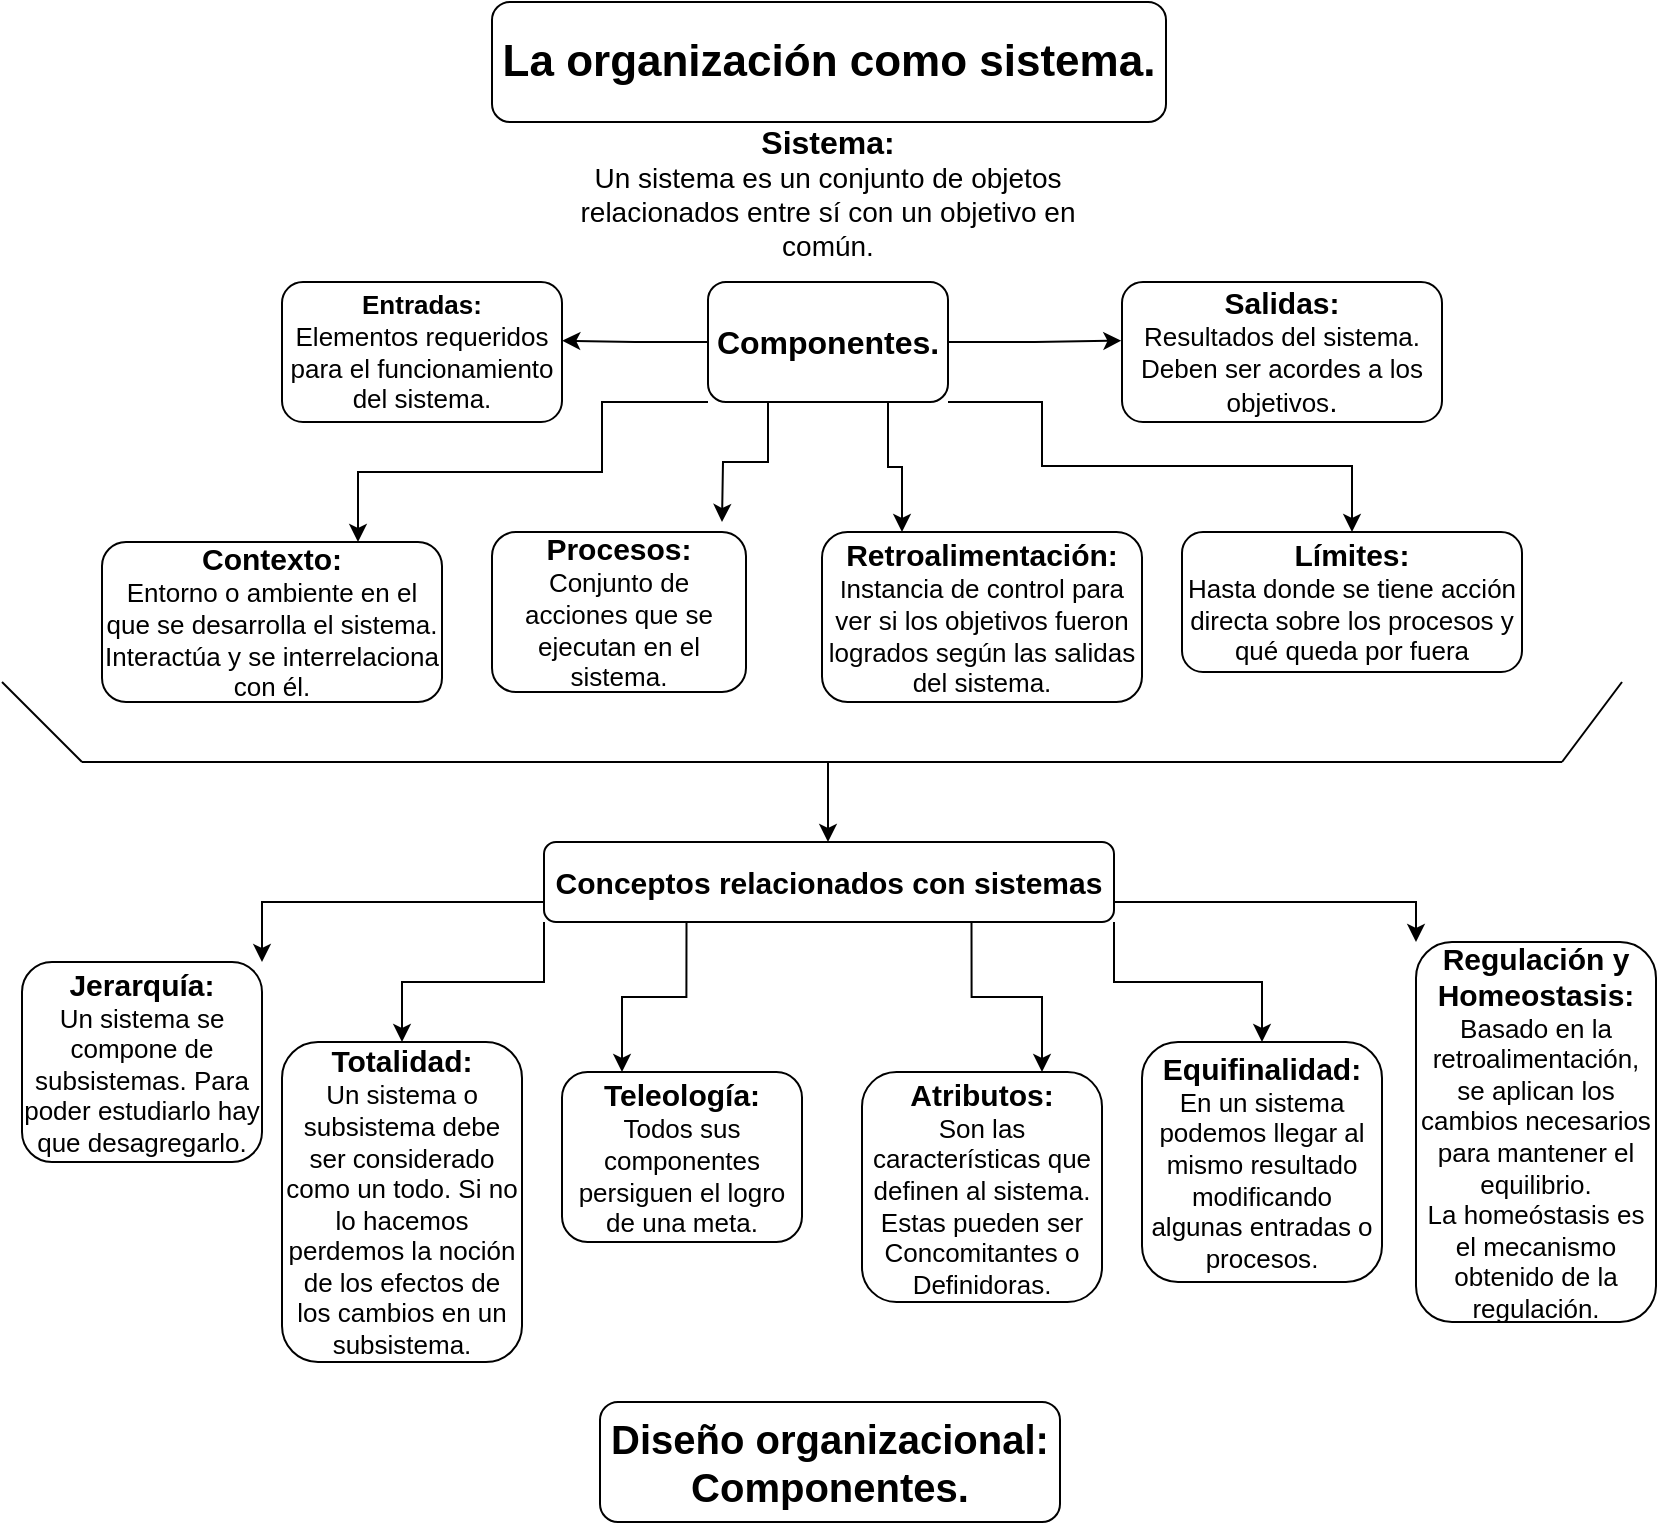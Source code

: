 <mxfile version="24.2.2" type="github">
  <diagram name="Página-1" id="n3o9mjKdTbcDdczt1gTQ">
    <mxGraphModel dx="906" dy="495" grid="1" gridSize="10" guides="1" tooltips="1" connect="1" arrows="1" fold="1" page="1" pageScale="1" pageWidth="827" pageHeight="1169" math="0" shadow="0">
      <root>
        <mxCell id="0" />
        <mxCell id="1" parent="0" />
        <mxCell id="eBC_fEb5Lc7JfWc4EQMm-1" value="&lt;b&gt;&lt;font style=&quot;font-size: 22px;&quot;&gt;La organización como sistema.&lt;/font&gt;&lt;/b&gt;" style="rounded=1;whiteSpace=wrap;html=1;" vertex="1" parent="1">
          <mxGeometry x="245" y="20" width="337" height="60" as="geometry" />
        </mxCell>
        <mxCell id="eBC_fEb5Lc7JfWc4EQMm-2" value="&lt;b&gt;&lt;font style=&quot;font-size: 16px;&quot;&gt;Sistema:&lt;/font&gt;&lt;/b&gt;&lt;div&gt;&lt;font style=&quot;font-size: 14px;&quot;&gt;Un sistema es un conjunto de objetos relacionados entre sí con un objetivo en común.&lt;/font&gt;&lt;/div&gt;" style="text;html=1;align=center;verticalAlign=middle;whiteSpace=wrap;rounded=0;" vertex="1" parent="1">
          <mxGeometry x="273" y="80" width="280" height="70" as="geometry" />
        </mxCell>
        <mxCell id="eBC_fEb5Lc7JfWc4EQMm-17" style="edgeStyle=orthogonalEdgeStyle;rounded=0;orthogonalLoop=1;jettySize=auto;html=1;exitX=1;exitY=1;exitDx=0;exitDy=0;" edge="1" parent="1" source="eBC_fEb5Lc7JfWc4EQMm-3" target="eBC_fEb5Lc7JfWc4EQMm-7">
          <mxGeometry relative="1" as="geometry">
            <Array as="points">
              <mxPoint x="520" y="220" />
              <mxPoint x="520" y="252" />
              <mxPoint x="675" y="252" />
            </Array>
          </mxGeometry>
        </mxCell>
        <mxCell id="eBC_fEb5Lc7JfWc4EQMm-19" style="edgeStyle=orthogonalEdgeStyle;rounded=0;orthogonalLoop=1;jettySize=auto;html=1;exitX=0.75;exitY=1;exitDx=0;exitDy=0;entryX=0.25;entryY=0;entryDx=0;entryDy=0;" edge="1" parent="1" source="eBC_fEb5Lc7JfWc4EQMm-3" target="eBC_fEb5Lc7JfWc4EQMm-18">
          <mxGeometry relative="1" as="geometry" />
        </mxCell>
        <mxCell id="eBC_fEb5Lc7JfWc4EQMm-21" style="edgeStyle=orthogonalEdgeStyle;rounded=0;orthogonalLoop=1;jettySize=auto;html=1;exitX=0.25;exitY=1;exitDx=0;exitDy=0;" edge="1" parent="1" source="eBC_fEb5Lc7JfWc4EQMm-3">
          <mxGeometry relative="1" as="geometry">
            <mxPoint x="360" y="280" as="targetPoint" />
          </mxGeometry>
        </mxCell>
        <mxCell id="eBC_fEb5Lc7JfWc4EQMm-23" style="edgeStyle=orthogonalEdgeStyle;rounded=0;orthogonalLoop=1;jettySize=auto;html=1;exitX=0;exitY=1;exitDx=0;exitDy=0;entryX=0.75;entryY=0;entryDx=0;entryDy=0;" edge="1" parent="1" source="eBC_fEb5Lc7JfWc4EQMm-3" target="eBC_fEb5Lc7JfWc4EQMm-10">
          <mxGeometry relative="1" as="geometry">
            <Array as="points">
              <mxPoint x="300" y="220" />
              <mxPoint x="300" y="255" />
              <mxPoint x="178" y="255" />
              <mxPoint x="178" y="290" />
            </Array>
          </mxGeometry>
        </mxCell>
        <mxCell id="eBC_fEb5Lc7JfWc4EQMm-3" value="&lt;font style=&quot;font-size: 16px;&quot;&gt;&lt;b&gt;Componentes.&lt;/b&gt;&lt;/font&gt;" style="rounded=1;whiteSpace=wrap;html=1;" vertex="1" parent="1">
          <mxGeometry x="353" y="160" width="120" height="60" as="geometry" />
        </mxCell>
        <mxCell id="eBC_fEb5Lc7JfWc4EQMm-6" value="&lt;b style=&quot;font-size: 13px;&quot;&gt;&lt;font style=&quot;font-size: 13px;&quot;&gt;Entradas:&lt;/font&gt;&lt;/b&gt;&lt;div style=&quot;font-size: 13px;&quot;&gt;&lt;font style=&quot;font-size: 13px;&quot;&gt;Elementos requeridos para el funcionamiento del sistema.&lt;/font&gt;&lt;/div&gt;" style="rounded=1;whiteSpace=wrap;html=1;" vertex="1" parent="1">
          <mxGeometry x="140" y="160" width="140" height="70" as="geometry" />
        </mxCell>
        <mxCell id="eBC_fEb5Lc7JfWc4EQMm-7" value="&lt;b style=&quot;font-size: 15px;&quot;&gt;&lt;font style=&quot;font-size: 15px;&quot;&gt;Límites:&lt;/font&gt;&lt;/b&gt;&lt;div style=&quot;&quot;&gt;&lt;font style=&quot;font-size: 13px;&quot;&gt;Hasta donde se tiene acción directa sobre los procesos y qué queda por fuera&lt;/font&gt;&lt;/div&gt;" style="rounded=1;whiteSpace=wrap;html=1;" vertex="1" parent="1">
          <mxGeometry x="590" y="285" width="170" height="70" as="geometry" />
        </mxCell>
        <mxCell id="eBC_fEb5Lc7JfWc4EQMm-9" style="edgeStyle=orthogonalEdgeStyle;rounded=0;orthogonalLoop=1;jettySize=auto;html=1;entryX=1.001;entryY=0.419;entryDx=0;entryDy=0;entryPerimeter=0;" edge="1" parent="1" source="eBC_fEb5Lc7JfWc4EQMm-3" target="eBC_fEb5Lc7JfWc4EQMm-6">
          <mxGeometry relative="1" as="geometry" />
        </mxCell>
        <mxCell id="eBC_fEb5Lc7JfWc4EQMm-10" value="&lt;b&gt;&lt;font style=&quot;font-size: 15px;&quot;&gt;Contexto:&lt;/font&gt;&lt;/b&gt;&lt;div&gt;&lt;font style=&quot;font-size: 13px;&quot;&gt;Entorno o ambiente en el que se desarrolla el sistema. Interactúa y se interrelaciona con él.&lt;/font&gt;&lt;/div&gt;" style="rounded=1;whiteSpace=wrap;html=1;" vertex="1" parent="1">
          <mxGeometry x="50" y="290" width="170" height="80" as="geometry" />
        </mxCell>
        <mxCell id="eBC_fEb5Lc7JfWc4EQMm-11" value="&lt;b style=&quot;font-size: 15px;&quot;&gt;&lt;font style=&quot;font-size: 15px;&quot;&gt;Salidas:&lt;/font&gt;&lt;/b&gt;&lt;div style=&quot;&quot;&gt;&lt;font style=&quot;font-size: 13px;&quot;&gt;Resultados del sistema. Deben ser acordes a los objetivos&lt;/font&gt;&lt;span style=&quot;font-size: 15px;&quot;&gt;.&lt;/span&gt;&lt;/div&gt;" style="rounded=1;whiteSpace=wrap;html=1;" vertex="1" parent="1">
          <mxGeometry x="560" y="160" width="160" height="70" as="geometry" />
        </mxCell>
        <mxCell id="eBC_fEb5Lc7JfWc4EQMm-12" style="edgeStyle=orthogonalEdgeStyle;rounded=0;orthogonalLoop=1;jettySize=auto;html=1;exitX=1;exitY=0.5;exitDx=0;exitDy=0;entryX=-0.002;entryY=0.419;entryDx=0;entryDy=0;entryPerimeter=0;" edge="1" parent="1" source="eBC_fEb5Lc7JfWc4EQMm-3" target="eBC_fEb5Lc7JfWc4EQMm-11">
          <mxGeometry relative="1" as="geometry" />
        </mxCell>
        <mxCell id="eBC_fEb5Lc7JfWc4EQMm-13" value="&lt;b&gt;&lt;font style=&quot;font-size: 15px;&quot;&gt;Procesos:&lt;/font&gt;&lt;/b&gt;&lt;div&gt;&lt;font style=&quot;font-size: 13px;&quot;&gt;Conjunto de acciones que se ejecutan en el sistema.&lt;/font&gt;&lt;/div&gt;" style="rounded=1;whiteSpace=wrap;html=1;" vertex="1" parent="1">
          <mxGeometry x="245" y="285" width="127" height="80" as="geometry" />
        </mxCell>
        <mxCell id="eBC_fEb5Lc7JfWc4EQMm-18" value="&lt;b&gt;&lt;font style=&quot;font-size: 15px;&quot;&gt;Retroalimentación:&lt;/font&gt;&lt;/b&gt;&lt;div&gt;I&lt;font style=&quot;font-size: 13px;&quot;&gt;nstancia de control para ver si los objetivos fueron logrados según las salidas del sistema.&lt;/font&gt;&lt;/div&gt;" style="rounded=1;whiteSpace=wrap;html=1;" vertex="1" parent="1">
          <mxGeometry x="410" y="285" width="160" height="85" as="geometry" />
        </mxCell>
        <mxCell id="eBC_fEb5Lc7JfWc4EQMm-24" value="" style="endArrow=none;html=1;rounded=0;" edge="1" parent="1">
          <mxGeometry width="50" height="50" relative="1" as="geometry">
            <mxPoint x="40" y="400" as="sourcePoint" />
            <mxPoint x="780" y="400" as="targetPoint" />
          </mxGeometry>
        </mxCell>
        <mxCell id="eBC_fEb5Lc7JfWc4EQMm-25" value="" style="endArrow=none;html=1;rounded=0;" edge="1" parent="1">
          <mxGeometry width="50" height="50" relative="1" as="geometry">
            <mxPoint x="780" y="400" as="sourcePoint" />
            <mxPoint x="810" y="360" as="targetPoint" />
          </mxGeometry>
        </mxCell>
        <mxCell id="eBC_fEb5Lc7JfWc4EQMm-26" value="" style="endArrow=none;html=1;rounded=0;" edge="1" parent="1">
          <mxGeometry width="50" height="50" relative="1" as="geometry">
            <mxPoint y="360" as="sourcePoint" />
            <mxPoint x="40" y="400" as="targetPoint" />
          </mxGeometry>
        </mxCell>
        <mxCell id="eBC_fEb5Lc7JfWc4EQMm-27" value="" style="endArrow=classic;html=1;rounded=0;" edge="1" parent="1">
          <mxGeometry width="50" height="50" relative="1" as="geometry">
            <mxPoint x="413" y="400" as="sourcePoint" />
            <mxPoint x="413" y="440" as="targetPoint" />
          </mxGeometry>
        </mxCell>
        <mxCell id="eBC_fEb5Lc7JfWc4EQMm-36" style="edgeStyle=orthogonalEdgeStyle;rounded=0;orthogonalLoop=1;jettySize=auto;html=1;exitX=0;exitY=0.75;exitDx=0;exitDy=0;entryX=1;entryY=0;entryDx=0;entryDy=0;" edge="1" parent="1" source="eBC_fEb5Lc7JfWc4EQMm-28" target="eBC_fEb5Lc7JfWc4EQMm-29">
          <mxGeometry relative="1" as="geometry" />
        </mxCell>
        <mxCell id="eBC_fEb5Lc7JfWc4EQMm-37" style="edgeStyle=orthogonalEdgeStyle;rounded=0;orthogonalLoop=1;jettySize=auto;html=1;exitX=0;exitY=1;exitDx=0;exitDy=0;entryX=0.5;entryY=0;entryDx=0;entryDy=0;" edge="1" parent="1" source="eBC_fEb5Lc7JfWc4EQMm-28" target="eBC_fEb5Lc7JfWc4EQMm-31">
          <mxGeometry relative="1" as="geometry" />
        </mxCell>
        <mxCell id="eBC_fEb5Lc7JfWc4EQMm-38" style="edgeStyle=orthogonalEdgeStyle;rounded=0;orthogonalLoop=1;jettySize=auto;html=1;exitX=0.25;exitY=1;exitDx=0;exitDy=0;entryX=0.25;entryY=0;entryDx=0;entryDy=0;" edge="1" parent="1" source="eBC_fEb5Lc7JfWc4EQMm-28" target="eBC_fEb5Lc7JfWc4EQMm-32">
          <mxGeometry relative="1" as="geometry" />
        </mxCell>
        <mxCell id="eBC_fEb5Lc7JfWc4EQMm-39" style="edgeStyle=orthogonalEdgeStyle;rounded=0;orthogonalLoop=1;jettySize=auto;html=1;exitX=0.75;exitY=1;exitDx=0;exitDy=0;entryX=0.75;entryY=0;entryDx=0;entryDy=0;" edge="1" parent="1" source="eBC_fEb5Lc7JfWc4EQMm-28" target="eBC_fEb5Lc7JfWc4EQMm-33">
          <mxGeometry relative="1" as="geometry" />
        </mxCell>
        <mxCell id="eBC_fEb5Lc7JfWc4EQMm-40" style="edgeStyle=orthogonalEdgeStyle;rounded=0;orthogonalLoop=1;jettySize=auto;html=1;exitX=1;exitY=1;exitDx=0;exitDy=0;entryX=0.5;entryY=0;entryDx=0;entryDy=0;" edge="1" parent="1" source="eBC_fEb5Lc7JfWc4EQMm-28" target="eBC_fEb5Lc7JfWc4EQMm-34">
          <mxGeometry relative="1" as="geometry" />
        </mxCell>
        <mxCell id="eBC_fEb5Lc7JfWc4EQMm-41" style="edgeStyle=orthogonalEdgeStyle;rounded=0;orthogonalLoop=1;jettySize=auto;html=1;exitX=1;exitY=0.75;exitDx=0;exitDy=0;entryX=0;entryY=0;entryDx=0;entryDy=0;" edge="1" parent="1" source="eBC_fEb5Lc7JfWc4EQMm-28" target="eBC_fEb5Lc7JfWc4EQMm-35">
          <mxGeometry relative="1" as="geometry" />
        </mxCell>
        <mxCell id="eBC_fEb5Lc7JfWc4EQMm-28" value="&lt;b&gt;&lt;font style=&quot;font-size: 15px;&quot;&gt;Conceptos relacionados con sistemas&lt;/font&gt;&lt;/b&gt;" style="rounded=1;whiteSpace=wrap;html=1;" vertex="1" parent="1">
          <mxGeometry x="271" y="440" width="285" height="40" as="geometry" />
        </mxCell>
        <mxCell id="eBC_fEb5Lc7JfWc4EQMm-29" value="&lt;b&gt;&lt;font style=&quot;font-size: 15px;&quot;&gt;Jerarquía:&lt;/font&gt;&lt;/b&gt;&lt;div&gt;&lt;font style=&quot;font-size: 13px;&quot;&gt;Un sistema se compone de subsistemas. Para poder estudiarlo hay que desagregarlo.&lt;/font&gt;&lt;/div&gt;" style="rounded=1;whiteSpace=wrap;html=1;" vertex="1" parent="1">
          <mxGeometry x="10" y="500" width="120" height="100" as="geometry" />
        </mxCell>
        <mxCell id="eBC_fEb5Lc7JfWc4EQMm-31" value="&lt;b&gt;&lt;font style=&quot;font-size: 15px;&quot;&gt;Totalidad:&lt;/font&gt;&lt;/b&gt;&lt;div&gt;&lt;font style=&quot;font-size: 13px;&quot;&gt;Un sistema o subsistema debe ser considerado como un todo. Si no lo hacemos perdemos la noción de los efectos de los cambios en un subsistema.&lt;/font&gt;&lt;/div&gt;" style="rounded=1;whiteSpace=wrap;html=1;" vertex="1" parent="1">
          <mxGeometry x="140" y="540" width="120" height="160" as="geometry" />
        </mxCell>
        <mxCell id="eBC_fEb5Lc7JfWc4EQMm-32" value="&lt;b&gt;&lt;font style=&quot;font-size: 15px;&quot;&gt;Teleología:&lt;/font&gt;&lt;/b&gt;&lt;div&gt;&lt;font style=&quot;font-size: 13px;&quot;&gt;Todos sus componentes persiguen el logro de una meta.&lt;/font&gt;&lt;/div&gt;" style="rounded=1;whiteSpace=wrap;html=1;" vertex="1" parent="1">
          <mxGeometry x="280" y="555" width="120" height="85" as="geometry" />
        </mxCell>
        <mxCell id="eBC_fEb5Lc7JfWc4EQMm-33" value="&lt;b&gt;&lt;font style=&quot;font-size: 15px;&quot;&gt;Atributos:&lt;/font&gt;&lt;/b&gt;&lt;div&gt;&lt;font style=&quot;font-size: 13px;&quot;&gt;Son las características que definen al sistema. Estas pueden ser Concomitantes o Definidoras.&lt;/font&gt;&lt;/div&gt;" style="rounded=1;whiteSpace=wrap;html=1;" vertex="1" parent="1">
          <mxGeometry x="430" y="555" width="120" height="115" as="geometry" />
        </mxCell>
        <mxCell id="eBC_fEb5Lc7JfWc4EQMm-34" value="&lt;b&gt;&lt;font style=&quot;font-size: 15px;&quot;&gt;Equifinalidad:&lt;/font&gt;&lt;/b&gt;&lt;div style=&quot;font-size: 13px;&quot;&gt;&lt;font style=&quot;font-size: 13px;&quot;&gt;En un sistema podemos llegar al mismo resultado modificando algunas entradas o procesos&lt;/font&gt;.&lt;/div&gt;" style="rounded=1;whiteSpace=wrap;html=1;" vertex="1" parent="1">
          <mxGeometry x="570" y="540" width="120" height="120" as="geometry" />
        </mxCell>
        <mxCell id="eBC_fEb5Lc7JfWc4EQMm-35" value="&lt;b&gt;&lt;font style=&quot;font-size: 15px;&quot;&gt;Regulación y Homeostasis:&lt;/font&gt;&lt;/b&gt;&lt;div style=&quot;font-size: 13px;&quot;&gt;&lt;font style=&quot;font-size: 13px;&quot;&gt;Basado en la retroalimentación, se aplican los cambios necesarios para mantener el equilibrio.&lt;/font&gt;&lt;/div&gt;&lt;div style=&quot;font-size: 13px;&quot;&gt;&lt;font style=&quot;font-size: 13px;&quot;&gt;La homeóstasis es el mecanismo obtenido de la regulación.&lt;/font&gt;&lt;/div&gt;" style="rounded=1;whiteSpace=wrap;html=1;" vertex="1" parent="1">
          <mxGeometry x="707" y="490" width="120" height="190" as="geometry" />
        </mxCell>
        <mxCell id="eBC_fEb5Lc7JfWc4EQMm-43" value="&lt;b style=&quot;font-size: 20px;&quot;&gt;Diseño organizacional:&lt;br&gt;Componentes.&lt;/b&gt;" style="rounded=1;whiteSpace=wrap;html=1;" vertex="1" parent="1">
          <mxGeometry x="299" y="720" width="230" height="60" as="geometry" />
        </mxCell>
      </root>
    </mxGraphModel>
  </diagram>
</mxfile>
